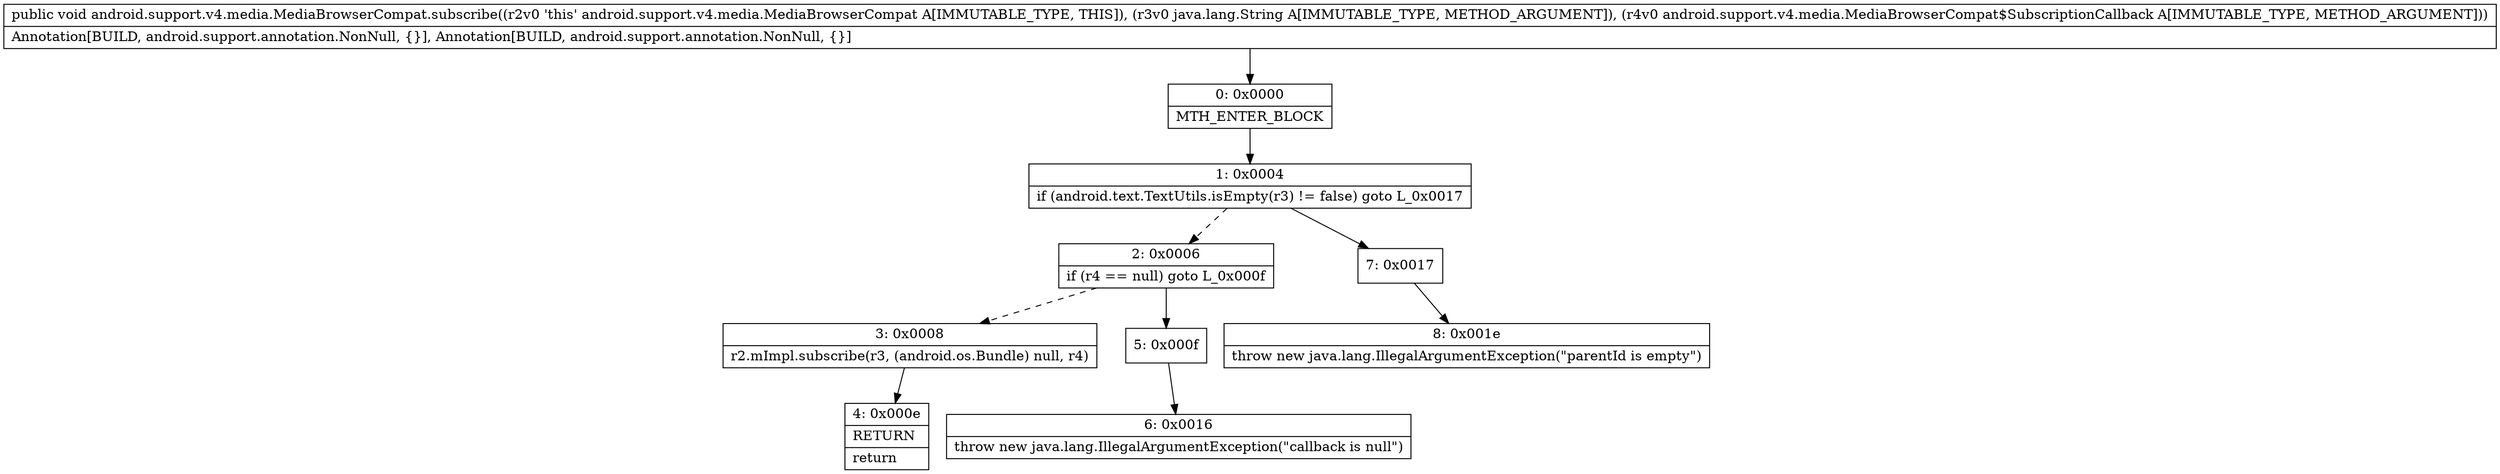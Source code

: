 digraph "CFG forandroid.support.v4.media.MediaBrowserCompat.subscribe(Ljava\/lang\/String;Landroid\/support\/v4\/media\/MediaBrowserCompat$SubscriptionCallback;)V" {
Node_0 [shape=record,label="{0\:\ 0x0000|MTH_ENTER_BLOCK\l}"];
Node_1 [shape=record,label="{1\:\ 0x0004|if (android.text.TextUtils.isEmpty(r3) != false) goto L_0x0017\l}"];
Node_2 [shape=record,label="{2\:\ 0x0006|if (r4 == null) goto L_0x000f\l}"];
Node_3 [shape=record,label="{3\:\ 0x0008|r2.mImpl.subscribe(r3, (android.os.Bundle) null, r4)\l}"];
Node_4 [shape=record,label="{4\:\ 0x000e|RETURN\l|return\l}"];
Node_5 [shape=record,label="{5\:\ 0x000f}"];
Node_6 [shape=record,label="{6\:\ 0x0016|throw new java.lang.IllegalArgumentException(\"callback is null\")\l}"];
Node_7 [shape=record,label="{7\:\ 0x0017}"];
Node_8 [shape=record,label="{8\:\ 0x001e|throw new java.lang.IllegalArgumentException(\"parentId is empty\")\l}"];
MethodNode[shape=record,label="{public void android.support.v4.media.MediaBrowserCompat.subscribe((r2v0 'this' android.support.v4.media.MediaBrowserCompat A[IMMUTABLE_TYPE, THIS]), (r3v0 java.lang.String A[IMMUTABLE_TYPE, METHOD_ARGUMENT]), (r4v0 android.support.v4.media.MediaBrowserCompat$SubscriptionCallback A[IMMUTABLE_TYPE, METHOD_ARGUMENT]))  | Annotation[BUILD, android.support.annotation.NonNull, \{\}], Annotation[BUILD, android.support.annotation.NonNull, \{\}]\l}"];
MethodNode -> Node_0;
Node_0 -> Node_1;
Node_1 -> Node_2[style=dashed];
Node_1 -> Node_7;
Node_2 -> Node_3[style=dashed];
Node_2 -> Node_5;
Node_3 -> Node_4;
Node_5 -> Node_6;
Node_7 -> Node_8;
}

